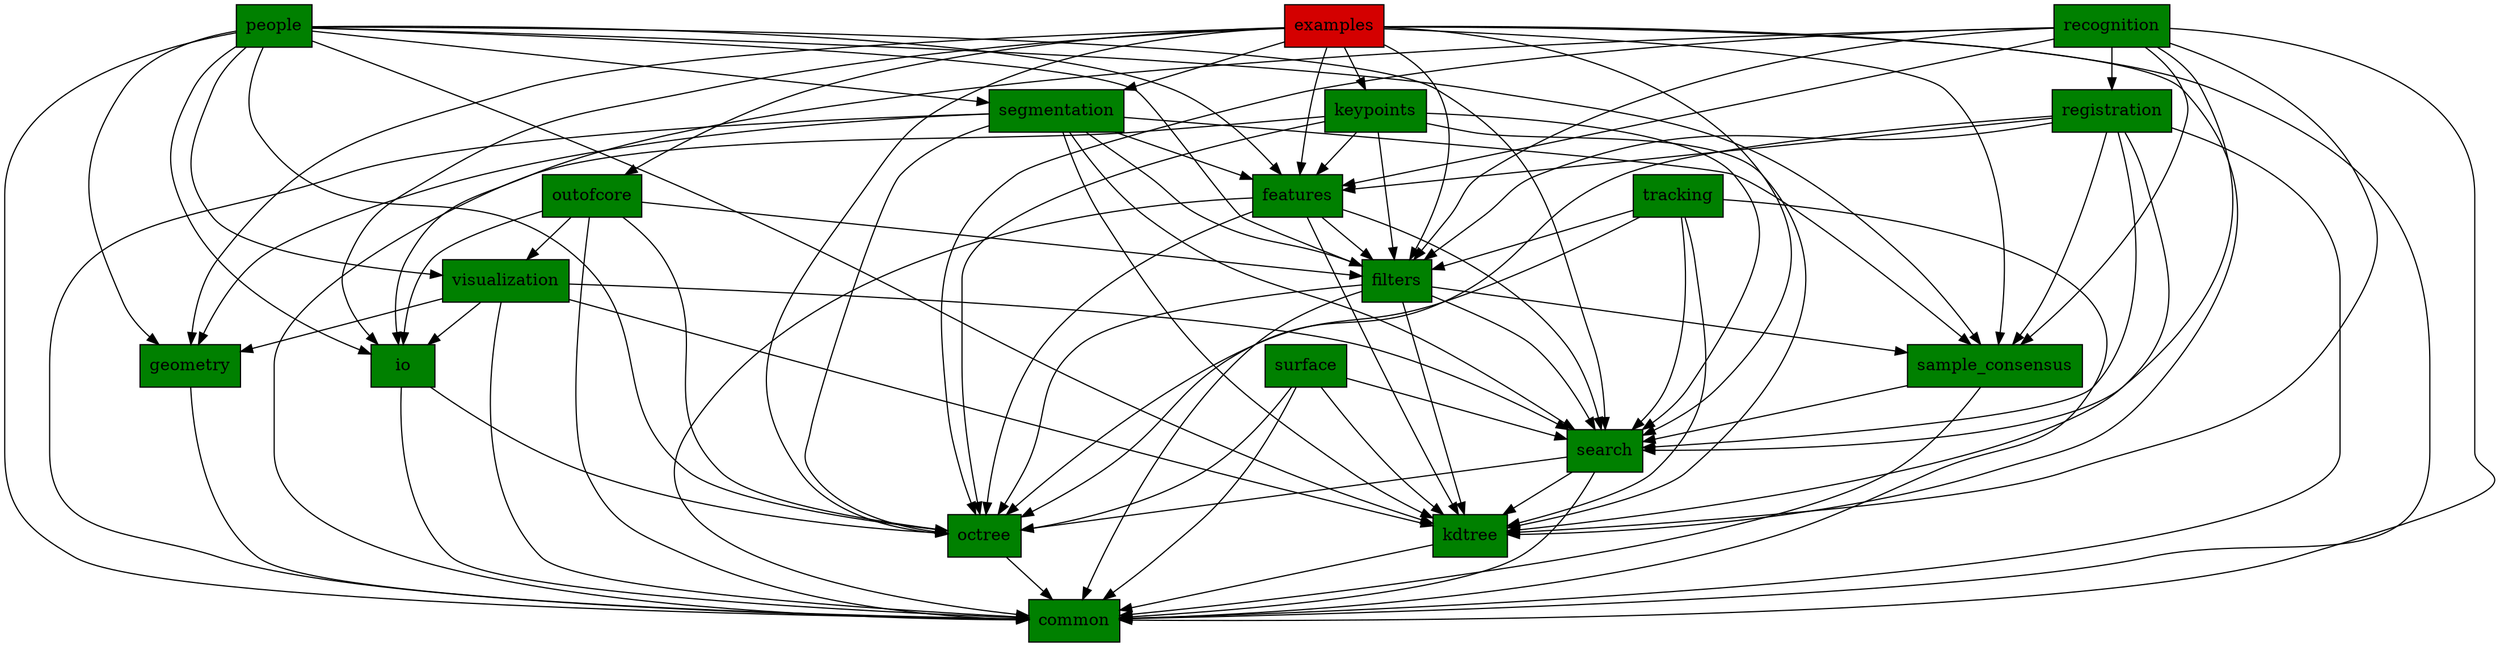 digraph pcl {
  "common" [style="filled" fillcolor="#008000" shape="box"];
   "kdtree" [style="filled" fillcolor="#008000" shape="box"];
   "kdtree" -> "common";
  "octree" [style="filled" fillcolor="#008000" shape="box"];
   "octree" -> "common";
  "search" [style="filled" fillcolor="#008000" shape="box"];
   "search" -> "common";
  "search" -> "kdtree";
  "search" -> "octree";
  "sample_consensus" [style="filled" fillcolor="#008000" shape="box"];
   "sample_consensus" -> "common";
  "sample_consensus" -> "search";
  "filters" [style="filled" fillcolor="#008000" shape="box"];
   "filters" -> "common";
  "filters" -> "sample_consensus";
  "filters" -> "search";
  "filters" -> "kdtree";
  "filters" -> "octree";
  "features" [style="filled" fillcolor="#008000" shape="box"];
   "features" -> "common";
  "features" -> "search";
  "features" -> "kdtree";
  "features" -> "octree";
  "features" -> "filters";
  "io" [style="filled" fillcolor="#008000" shape="box"];
   "io" -> "common";
  "io" -> "octree";
  "geometry" [style="filled" fillcolor="#008000" shape="box"];
   "geometry" -> "common";
  "visualization" [style="filled" fillcolor="#008000" shape="box"];
   "visualization" -> "common";
  "visualization" -> "io";
  "visualization" -> "kdtree";
  "visualization" -> "geometry";
  "visualization" -> "search";
  "segmentation" [style="filled" fillcolor="#008000" shape="box"];
   "segmentation" -> "common";
  "segmentation" -> "geometry";
  "segmentation" -> "search";
  "segmentation" -> "sample_consensus";
  "segmentation" -> "kdtree";
  "segmentation" -> "octree";
  "segmentation" -> "features";
  "segmentation" -> "filters";
  "people" [style="filled" fillcolor="#008000" shape="box"];
   "people" -> "common";
  "people" -> "kdtree";
  "people" -> "search";
  "people" -> "features";
  "people" -> "sample_consensus";
  "people" -> "filters";
  "people" -> "io";
  "people" -> "visualization";
  "people" -> "geometry";
  "people" -> "segmentation";
  "people" -> "octree";
  "registration" [style="filled" fillcolor="#008000" shape="box"];
   "registration" -> "common";
  "registration" -> "octree";
  "registration" -> "kdtree";
  "registration" -> "search";
  "registration" -> "sample_consensus";
  "registration" -> "features";
  "registration" -> "filters";
  "keypoints" [style="filled" fillcolor="#008000" shape="box"];
   "keypoints" -> "common";
  "keypoints" -> "search";
  "keypoints" -> "kdtree";
  "keypoints" -> "octree";
  "keypoints" -> "features";
  "keypoints" -> "filters";
  "outofcore" [style="filled" fillcolor="#008000" shape="box"];
   "outofcore" -> "common";
  "outofcore" -> "io";
  "outofcore" -> "filters";
  "outofcore" -> "octree";
  "outofcore" -> "visualization";
  "examples" [style="filled" fillcolor="#D40000" shape="box"];
   "examples" -> "common";
  "examples" -> "io";
  "examples" -> "features";
  "examples" -> "search";
  "examples" -> "kdtree";
  "examples" -> "octree";
  "examples" -> "filters";
  "examples" -> "keypoints";
  "examples" -> "segmentation";
  "examples" -> "sample_consensus";
  "examples" -> "outofcore";
  "examples" -> "geometry";
  "surface" [style="filled" fillcolor="#008000" shape="box"];
   "surface" -> "common";
  "surface" -> "search";
  "surface" -> "kdtree";
  "surface" -> "octree";
  "tracking" [style="filled" fillcolor="#008000" shape="box"];
   "tracking" -> "common";
  "tracking" -> "search";
  "tracking" -> "kdtree";
  "tracking" -> "filters";
  "tracking" -> "octree";
  "recognition" [style="filled" fillcolor="#008000" shape="box"];
   "recognition" -> "common";
  "recognition" -> "io";
  "recognition" -> "search";
  "recognition" -> "kdtree";
  "recognition" -> "octree";
  "recognition" -> "features";
  "recognition" -> "filters";
  "recognition" -> "registration";
  "recognition" -> "sample_consensus";
}
